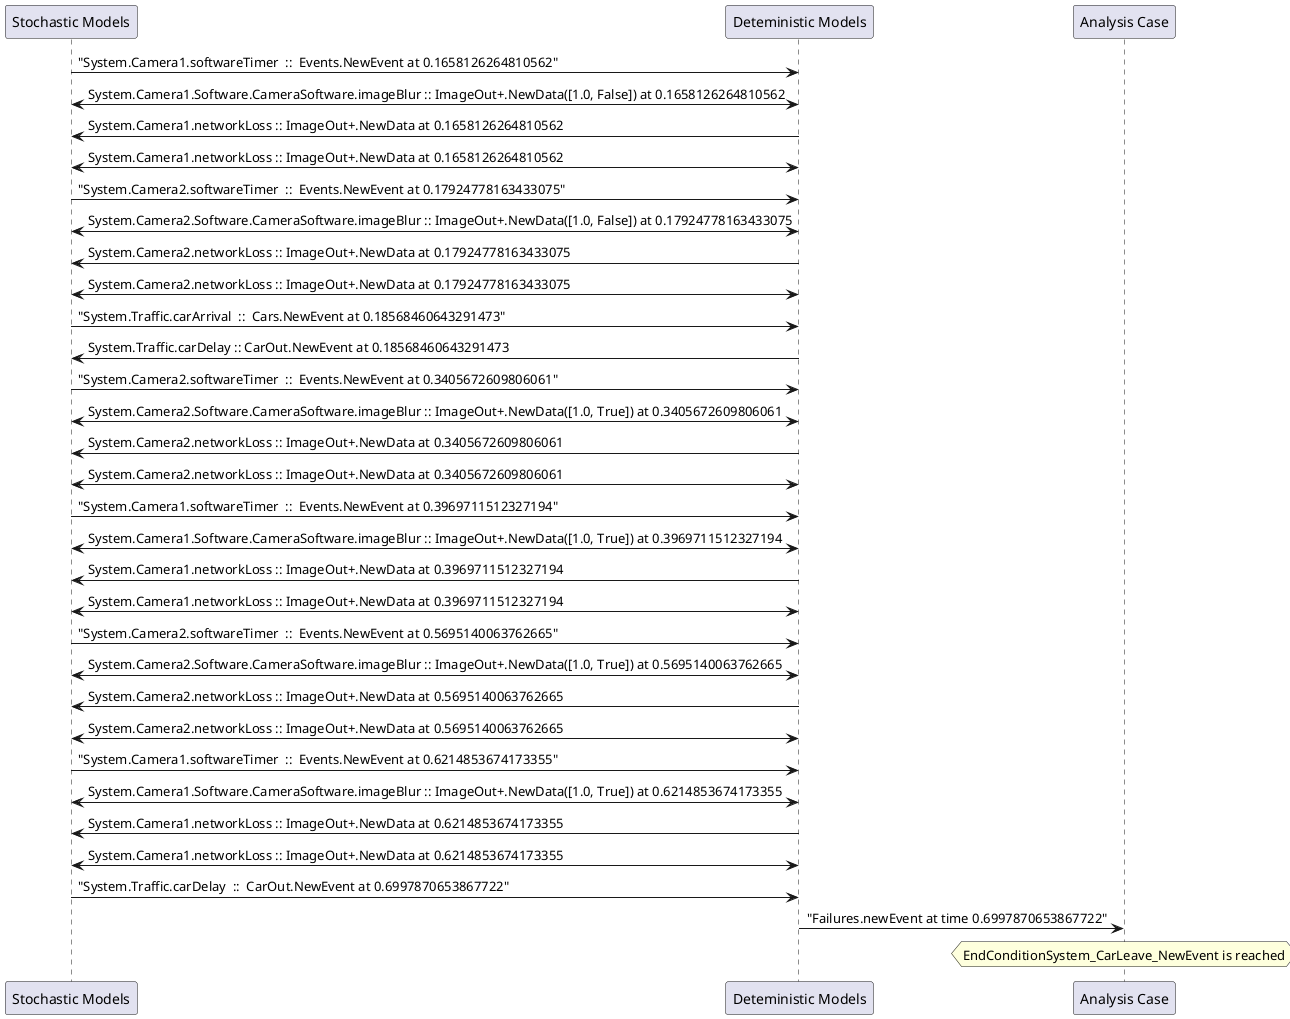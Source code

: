
	@startuml
	participant "Stochastic Models" as stochmodel
	participant "Deteministic Models" as detmodel
	participant "Analysis Case" as analysis
	{22972_stop} stochmodel -> detmodel : "System.Camera1.softwareTimer  ::  Events.NewEvent at 0.1658126264810562"
detmodel <-> stochmodel : System.Camera1.Software.CameraSoftware.imageBlur :: ImageOut+.NewData([1.0, False]) at 0.1658126264810562
detmodel -> stochmodel : System.Camera1.networkLoss :: ImageOut+.NewData at 0.1658126264810562
detmodel <-> stochmodel : System.Camera1.networkLoss :: ImageOut+.NewData at 0.1658126264810562
{22987_stop} stochmodel -> detmodel : "System.Camera2.softwareTimer  ::  Events.NewEvent at 0.17924778163433075"
detmodel <-> stochmodel : System.Camera2.Software.CameraSoftware.imageBlur :: ImageOut+.NewData([1.0, False]) at 0.17924778163433075
detmodel -> stochmodel : System.Camera2.networkLoss :: ImageOut+.NewData at 0.17924778163433075
detmodel <-> stochmodel : System.Camera2.networkLoss :: ImageOut+.NewData at 0.17924778163433075
{23003_stop} stochmodel -> detmodel : "System.Traffic.carArrival  ::  Cars.NewEvent at 0.18568460643291473"
{23012_start} detmodel -> stochmodel : System.Traffic.carDelay :: CarOut.NewEvent at 0.18568460643291473
{22988_stop} stochmodel -> detmodel : "System.Camera2.softwareTimer  ::  Events.NewEvent at 0.3405672609806061"
detmodel <-> stochmodel : System.Camera2.Software.CameraSoftware.imageBlur :: ImageOut+.NewData([1.0, True]) at 0.3405672609806061
detmodel -> stochmodel : System.Camera2.networkLoss :: ImageOut+.NewData at 0.3405672609806061
detmodel <-> stochmodel : System.Camera2.networkLoss :: ImageOut+.NewData at 0.3405672609806061
{22973_stop} stochmodel -> detmodel : "System.Camera1.softwareTimer  ::  Events.NewEvent at 0.3969711512327194"
detmodel <-> stochmodel : System.Camera1.Software.CameraSoftware.imageBlur :: ImageOut+.NewData([1.0, True]) at 0.3969711512327194
detmodel -> stochmodel : System.Camera1.networkLoss :: ImageOut+.NewData at 0.3969711512327194
detmodel <-> stochmodel : System.Camera1.networkLoss :: ImageOut+.NewData at 0.3969711512327194
{22989_stop} stochmodel -> detmodel : "System.Camera2.softwareTimer  ::  Events.NewEvent at 0.5695140063762665"
detmodel <-> stochmodel : System.Camera2.Software.CameraSoftware.imageBlur :: ImageOut+.NewData([1.0, True]) at 0.5695140063762665
detmodel -> stochmodel : System.Camera2.networkLoss :: ImageOut+.NewData at 0.5695140063762665
detmodel <-> stochmodel : System.Camera2.networkLoss :: ImageOut+.NewData at 0.5695140063762665
{22974_stop} stochmodel -> detmodel : "System.Camera1.softwareTimer  ::  Events.NewEvent at 0.6214853674173355"
detmodel <-> stochmodel : System.Camera1.Software.CameraSoftware.imageBlur :: ImageOut+.NewData([1.0, True]) at 0.6214853674173355
detmodel -> stochmodel : System.Camera1.networkLoss :: ImageOut+.NewData at 0.6214853674173355
detmodel <-> stochmodel : System.Camera1.networkLoss :: ImageOut+.NewData at 0.6214853674173355
{23012_stop} stochmodel -> detmodel : "System.Traffic.carDelay  ::  CarOut.NewEvent at 0.6997870653867722"
{23012_start} <-> {23012_stop} : delay
detmodel -> analysis : "Failures.newEvent at time 0.6997870653867722"
hnote over analysis 
EndConditionSystem_CarLeave_NewEvent is reached
endnote
@enduml